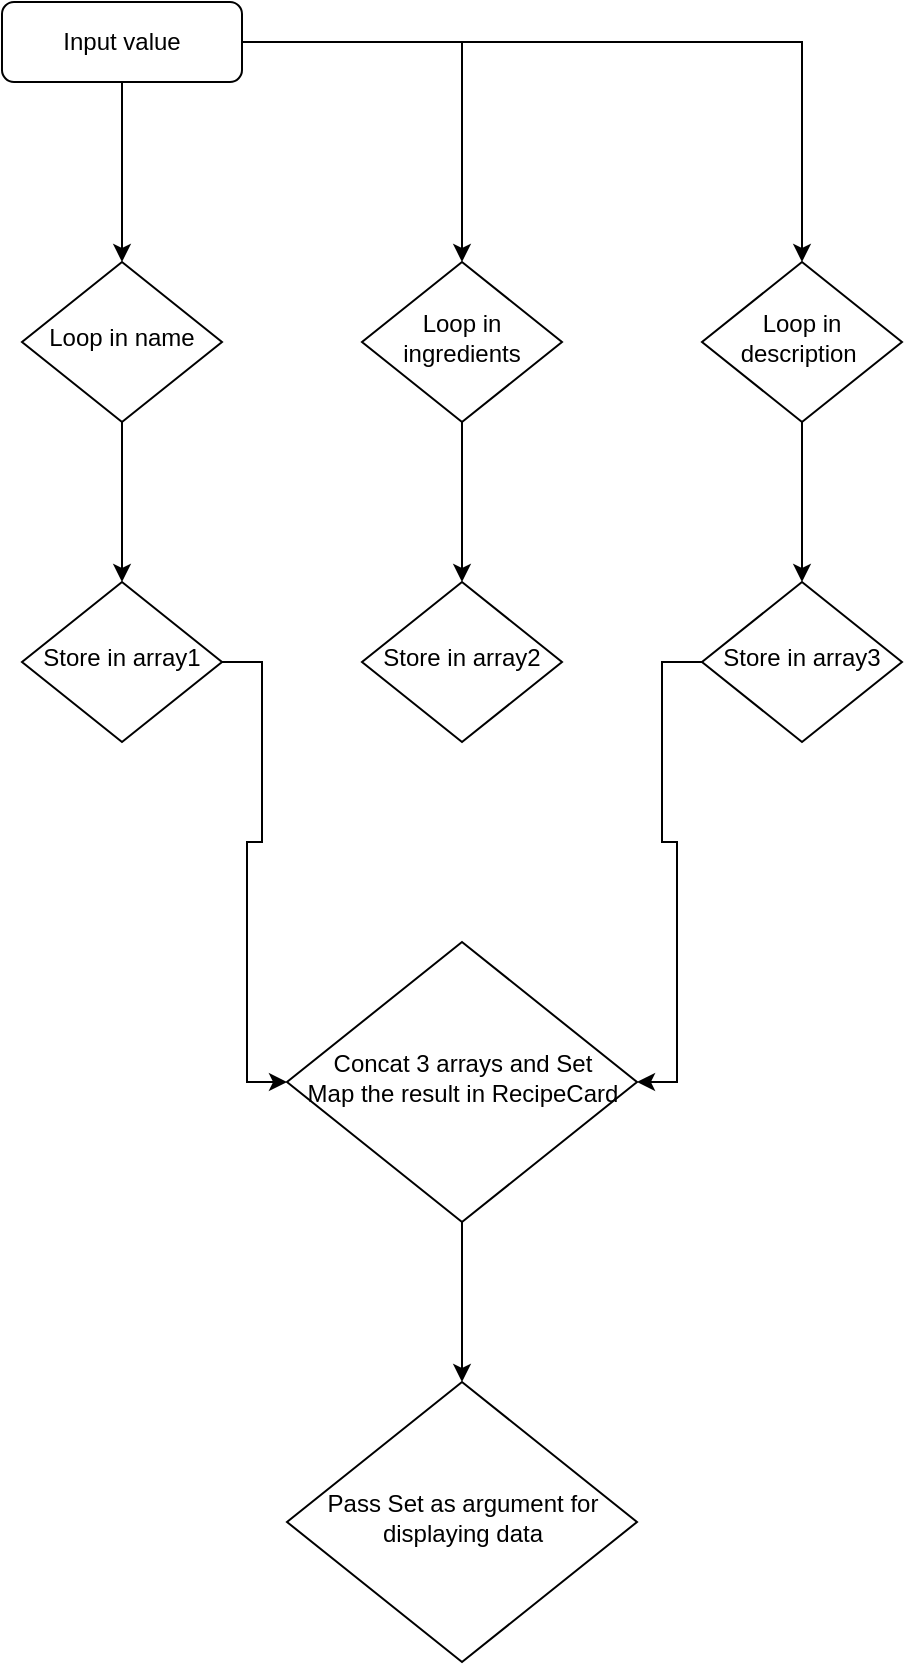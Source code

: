 <mxfile version="20.4.1" type="github">
  <diagram id="C5RBs43oDa-KdzZeNtuy" name="Page-1">
    <mxGraphModel dx="2062" dy="1122" grid="1" gridSize="10" guides="1" tooltips="1" connect="1" arrows="1" fold="1" page="1" pageScale="1" pageWidth="827" pageHeight="1169" math="0" shadow="0">
      <root>
        <mxCell id="WIyWlLk6GJQsqaUBKTNV-0" />
        <mxCell id="WIyWlLk6GJQsqaUBKTNV-1" parent="WIyWlLk6GJQsqaUBKTNV-0" />
        <mxCell id="e5wPWPKZ4iUeWJsk1OSt-7" style="edgeStyle=orthogonalEdgeStyle;rounded=0;orthogonalLoop=1;jettySize=auto;html=1;entryX=0.5;entryY=0;entryDx=0;entryDy=0;" edge="1" parent="WIyWlLk6GJQsqaUBKTNV-1" source="WIyWlLk6GJQsqaUBKTNV-3" target="WIyWlLk6GJQsqaUBKTNV-10">
          <mxGeometry relative="1" as="geometry" />
        </mxCell>
        <mxCell id="e5wPWPKZ4iUeWJsk1OSt-8" style="edgeStyle=orthogonalEdgeStyle;rounded=0;orthogonalLoop=1;jettySize=auto;html=1;" edge="1" parent="WIyWlLk6GJQsqaUBKTNV-1" source="WIyWlLk6GJQsqaUBKTNV-3" target="e5wPWPKZ4iUeWJsk1OSt-0">
          <mxGeometry relative="1" as="geometry" />
        </mxCell>
        <mxCell id="e5wPWPKZ4iUeWJsk1OSt-9" value="" style="edgeStyle=orthogonalEdgeStyle;rounded=0;orthogonalLoop=1;jettySize=auto;html=1;" edge="1" parent="WIyWlLk6GJQsqaUBKTNV-1" source="WIyWlLk6GJQsqaUBKTNV-3" target="WIyWlLk6GJQsqaUBKTNV-6">
          <mxGeometry relative="1" as="geometry" />
        </mxCell>
        <mxCell id="WIyWlLk6GJQsqaUBKTNV-3" value="Input value" style="rounded=1;whiteSpace=wrap;html=1;fontSize=12;glass=0;strokeWidth=1;shadow=0;" parent="WIyWlLk6GJQsqaUBKTNV-1" vertex="1">
          <mxGeometry x="160" y="40" width="120" height="40" as="geometry" />
        </mxCell>
        <mxCell id="e5wPWPKZ4iUeWJsk1OSt-11" value="" style="edgeStyle=orthogonalEdgeStyle;rounded=0;orthogonalLoop=1;jettySize=auto;html=1;" edge="1" parent="WIyWlLk6GJQsqaUBKTNV-1" source="WIyWlLk6GJQsqaUBKTNV-6" target="e5wPWPKZ4iUeWJsk1OSt-10">
          <mxGeometry relative="1" as="geometry" />
        </mxCell>
        <mxCell id="WIyWlLk6GJQsqaUBKTNV-6" value="Loop in name" style="rhombus;whiteSpace=wrap;html=1;shadow=0;fontFamily=Helvetica;fontSize=12;align=center;strokeWidth=1;spacing=6;spacingTop=-4;" parent="WIyWlLk6GJQsqaUBKTNV-1" vertex="1">
          <mxGeometry x="170" y="170" width="100" height="80" as="geometry" />
        </mxCell>
        <mxCell id="e5wPWPKZ4iUeWJsk1OSt-13" value="" style="edgeStyle=orthogonalEdgeStyle;rounded=0;orthogonalLoop=1;jettySize=auto;html=1;" edge="1" parent="WIyWlLk6GJQsqaUBKTNV-1" source="WIyWlLk6GJQsqaUBKTNV-10" target="e5wPWPKZ4iUeWJsk1OSt-12">
          <mxGeometry relative="1" as="geometry" />
        </mxCell>
        <mxCell id="WIyWlLk6GJQsqaUBKTNV-10" value="Loop in ingredients" style="rhombus;whiteSpace=wrap;html=1;shadow=0;fontFamily=Helvetica;fontSize=12;align=center;strokeWidth=1;spacing=6;spacingTop=-4;" parent="WIyWlLk6GJQsqaUBKTNV-1" vertex="1">
          <mxGeometry x="340" y="170" width="100" height="80" as="geometry" />
        </mxCell>
        <mxCell id="e5wPWPKZ4iUeWJsk1OSt-15" value="" style="edgeStyle=orthogonalEdgeStyle;rounded=0;orthogonalLoop=1;jettySize=auto;html=1;" edge="1" parent="WIyWlLk6GJQsqaUBKTNV-1" source="e5wPWPKZ4iUeWJsk1OSt-0" target="e5wPWPKZ4iUeWJsk1OSt-14">
          <mxGeometry relative="1" as="geometry" />
        </mxCell>
        <mxCell id="e5wPWPKZ4iUeWJsk1OSt-0" value="Loop in description&amp;nbsp;" style="rhombus;whiteSpace=wrap;html=1;shadow=0;fontFamily=Helvetica;fontSize=12;align=center;strokeWidth=1;spacing=6;spacingTop=-4;" vertex="1" parent="WIyWlLk6GJQsqaUBKTNV-1">
          <mxGeometry x="510" y="170" width="100" height="80" as="geometry" />
        </mxCell>
        <mxCell id="e5wPWPKZ4iUeWJsk1OSt-20" style="edgeStyle=orthogonalEdgeStyle;rounded=0;orthogonalLoop=1;jettySize=auto;html=1;entryX=0;entryY=0.5;entryDx=0;entryDy=0;" edge="1" parent="WIyWlLk6GJQsqaUBKTNV-1" source="e5wPWPKZ4iUeWJsk1OSt-10" target="e5wPWPKZ4iUeWJsk1OSt-16">
          <mxGeometry relative="1" as="geometry" />
        </mxCell>
        <mxCell id="e5wPWPKZ4iUeWJsk1OSt-10" value="Store in array1" style="rhombus;whiteSpace=wrap;html=1;shadow=0;fontFamily=Helvetica;fontSize=12;align=center;strokeWidth=1;spacing=6;spacingTop=-4;" vertex="1" parent="WIyWlLk6GJQsqaUBKTNV-1">
          <mxGeometry x="170" y="330" width="100" height="80" as="geometry" />
        </mxCell>
        <mxCell id="e5wPWPKZ4iUeWJsk1OSt-12" value="Store in array2" style="rhombus;whiteSpace=wrap;html=1;shadow=0;fontFamily=Helvetica;fontSize=12;align=center;strokeWidth=1;spacing=6;spacingTop=-4;" vertex="1" parent="WIyWlLk6GJQsqaUBKTNV-1">
          <mxGeometry x="340" y="330" width="100" height="80" as="geometry" />
        </mxCell>
        <mxCell id="e5wPWPKZ4iUeWJsk1OSt-19" style="edgeStyle=orthogonalEdgeStyle;rounded=0;orthogonalLoop=1;jettySize=auto;html=1;entryX=1;entryY=0.5;entryDx=0;entryDy=0;" edge="1" parent="WIyWlLk6GJQsqaUBKTNV-1" source="e5wPWPKZ4iUeWJsk1OSt-14" target="e5wPWPKZ4iUeWJsk1OSt-16">
          <mxGeometry relative="1" as="geometry" />
        </mxCell>
        <mxCell id="e5wPWPKZ4iUeWJsk1OSt-14" value="Store in array3" style="rhombus;whiteSpace=wrap;html=1;shadow=0;fontFamily=Helvetica;fontSize=12;align=center;strokeWidth=1;spacing=6;spacingTop=-4;" vertex="1" parent="WIyWlLk6GJQsqaUBKTNV-1">
          <mxGeometry x="510" y="330" width="100" height="80" as="geometry" />
        </mxCell>
        <mxCell id="e5wPWPKZ4iUeWJsk1OSt-22" value="" style="edgeStyle=orthogonalEdgeStyle;rounded=0;orthogonalLoop=1;jettySize=auto;html=1;" edge="1" parent="WIyWlLk6GJQsqaUBKTNV-1" source="e5wPWPKZ4iUeWJsk1OSt-16" target="e5wPWPKZ4iUeWJsk1OSt-21">
          <mxGeometry relative="1" as="geometry" />
        </mxCell>
        <mxCell id="e5wPWPKZ4iUeWJsk1OSt-16" value="Concat 3 arrays and Set&lt;br&gt;Map the result in RecipeCard" style="rhombus;whiteSpace=wrap;html=1;shadow=0;fontFamily=Helvetica;fontSize=12;align=center;strokeWidth=1;spacing=6;spacingTop=-4;" vertex="1" parent="WIyWlLk6GJQsqaUBKTNV-1">
          <mxGeometry x="302.5" y="510" width="175" height="140" as="geometry" />
        </mxCell>
        <mxCell id="e5wPWPKZ4iUeWJsk1OSt-21" value="Pass Set as argument for displaying data" style="rhombus;whiteSpace=wrap;html=1;shadow=0;fontFamily=Helvetica;fontSize=12;align=center;strokeWidth=1;spacing=6;spacingTop=-4;" vertex="1" parent="WIyWlLk6GJQsqaUBKTNV-1">
          <mxGeometry x="302.5" y="730" width="175" height="140" as="geometry" />
        </mxCell>
      </root>
    </mxGraphModel>
  </diagram>
</mxfile>
